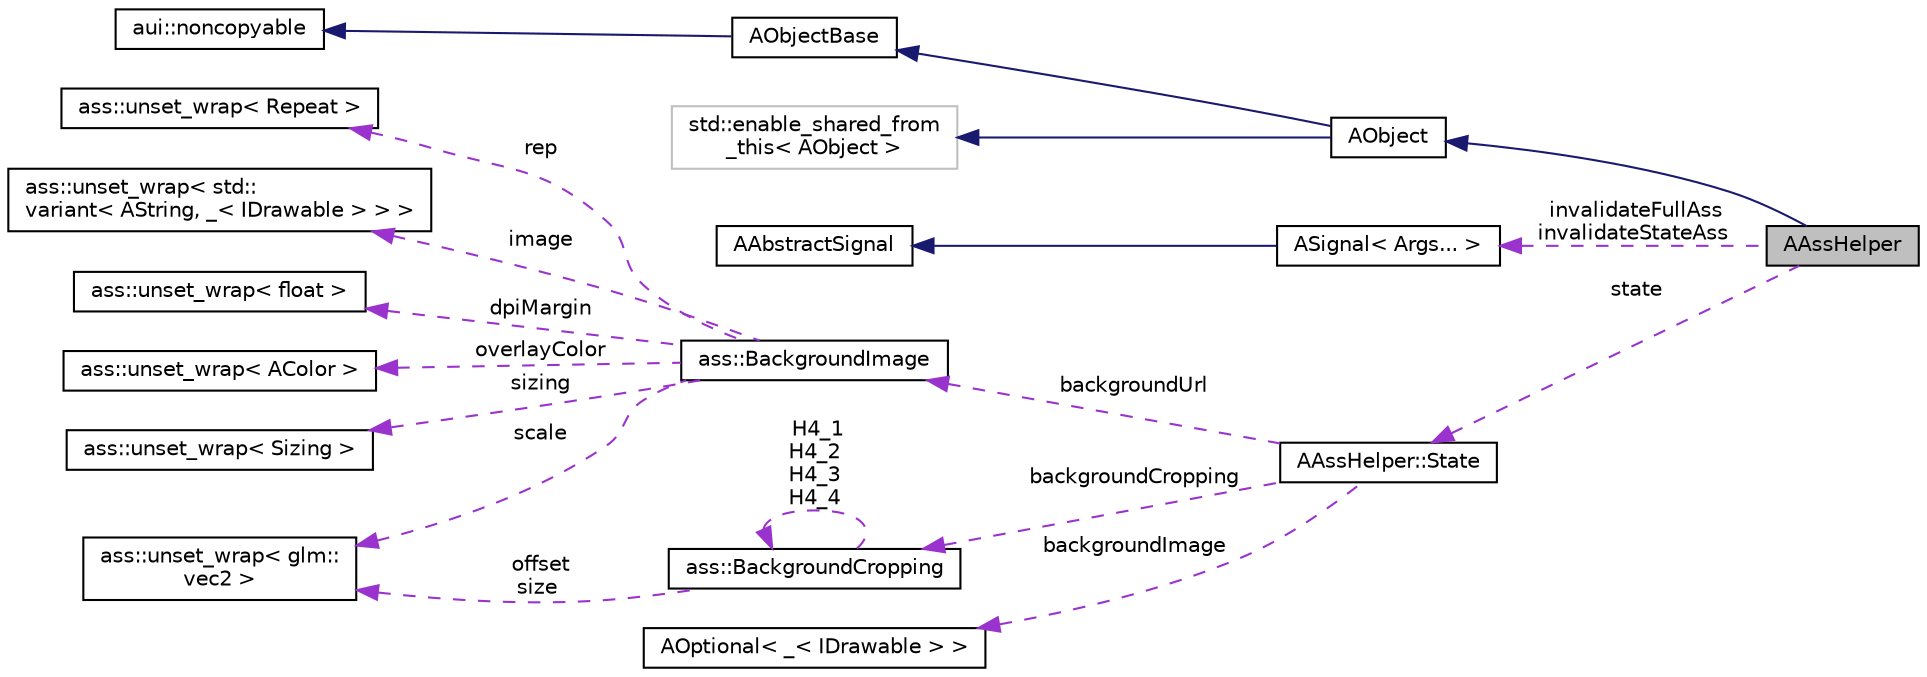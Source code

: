 digraph "AAssHelper"
{
 // LATEX_PDF_SIZE
  edge [fontname="Helvetica",fontsize="10",labelfontname="Helvetica",labelfontsize="10"];
  node [fontname="Helvetica",fontsize="10",shape=record];
  rankdir="LR";
  Node1 [label="AAssHelper",height=0.2,width=0.4,color="black", fillcolor="grey75", style="filled", fontcolor="black",tooltip="Remember, ASS is not a butt. ASS is Aui Style Sheets."];
  Node2 -> Node1 [dir="back",color="midnightblue",fontsize="10",style="solid",fontname="Helvetica"];
  Node2 [label="AObject",height=0.2,width=0.4,color="black", fillcolor="white", style="filled",URL="$classAObject.html",tooltip="A base object class."];
  Node3 -> Node2 [dir="back",color="midnightblue",fontsize="10",style="solid",fontname="Helvetica"];
  Node3 [label="AObjectBase",height=0.2,width=0.4,color="black", fillcolor="white", style="filled",URL="$classAObjectBase.html",tooltip=" "];
  Node4 -> Node3 [dir="back",color="midnightblue",fontsize="10",style="solid",fontname="Helvetica"];
  Node4 [label="aui::noncopyable",height=0.2,width=0.4,color="black", fillcolor="white", style="filled",URL="$structaui_1_1noncopyable.html",tooltip="Forbids copy of your class."];
  Node5 -> Node2 [dir="back",color="midnightblue",fontsize="10",style="solid",fontname="Helvetica"];
  Node5 [label="std::enable_shared_from\l_this\< AObject \>",height=0.2,width=0.4,color="grey75", fillcolor="white", style="filled",tooltip=" "];
  Node6 -> Node1 [dir="back",color="darkorchid3",fontsize="10",style="dashed",label=" invalidateFullAss\ninvalidateStateAss" ,fontname="Helvetica"];
  Node6 [label="ASignal\< Args... \>",height=0.2,width=0.4,color="black", fillcolor="white", style="filled",URL="$classASignal.html",tooltip=" "];
  Node7 -> Node6 [dir="back",color="midnightblue",fontsize="10",style="solid",fontname="Helvetica"];
  Node7 [label="AAbstractSignal",height=0.2,width=0.4,color="black", fillcolor="white", style="filled",URL="$classAAbstractSignal.html",tooltip="Base class for signal."];
  Node8 -> Node1 [dir="back",color="darkorchid3",fontsize="10",style="dashed",label=" state" ,fontname="Helvetica"];
  Node8 [label="AAssHelper::State",height=0.2,width=0.4,color="black", fillcolor="white", style="filled",URL="$structAAssHelper_1_1State.html",tooltip=" "];
  Node9 -> Node8 [dir="back",color="darkorchid3",fontsize="10",style="dashed",label=" backgroundUrl" ,fontname="Helvetica"];
  Node9 [label="ass::BackgroundImage",height=0.2,width=0.4,color="black", fillcolor="white", style="filled",URL="$structass_1_1BackgroundImage.html",tooltip="Represents textured (image) background."];
  Node10 -> Node9 [dir="back",color="darkorchid3",fontsize="10",style="dashed",label=" dpiMargin" ,fontname="Helvetica"];
  Node10 [label="ass::unset_wrap\< float \>",height=0.2,width=0.4,color="black", fillcolor="white", style="filled",URL="$structass_1_1unset__wrap.html",tooltip=" "];
  Node11 -> Node9 [dir="back",color="darkorchid3",fontsize="10",style="dashed",label=" overlayColor" ,fontname="Helvetica"];
  Node11 [label="ass::unset_wrap\< AColor \>",height=0.2,width=0.4,color="black", fillcolor="white", style="filled",URL="$structass_1_1unset__wrap.html",tooltip=" "];
  Node12 -> Node9 [dir="back",color="darkorchid3",fontsize="10",style="dashed",label=" scale" ,fontname="Helvetica"];
  Node12 [label="ass::unset_wrap\< glm::\lvec2 \>",height=0.2,width=0.4,color="black", fillcolor="white", style="filled",URL="$structass_1_1unset__wrap.html",tooltip=" "];
  Node13 -> Node9 [dir="back",color="darkorchid3",fontsize="10",style="dashed",label=" sizing" ,fontname="Helvetica"];
  Node13 [label="ass::unset_wrap\< Sizing \>",height=0.2,width=0.4,color="black", fillcolor="white", style="filled",URL="$structass_1_1unset__wrap.html",tooltip=" "];
  Node14 -> Node9 [dir="back",color="darkorchid3",fontsize="10",style="dashed",label=" rep" ,fontname="Helvetica"];
  Node14 [label="ass::unset_wrap\< Repeat \>",height=0.2,width=0.4,color="black", fillcolor="white", style="filled",URL="$structass_1_1unset__wrap.html",tooltip=" "];
  Node15 -> Node9 [dir="back",color="darkorchid3",fontsize="10",style="dashed",label=" image" ,fontname="Helvetica"];
  Node15 [label="ass::unset_wrap\< std::\lvariant\< AString, _\< IDrawable \> \> \>",height=0.2,width=0.4,color="black", fillcolor="white", style="filled",URL="$structass_1_1unset__wrap.html",tooltip=" "];
  Node16 -> Node8 [dir="back",color="darkorchid3",fontsize="10",style="dashed",label=" backgroundCropping" ,fontname="Helvetica"];
  Node16 [label="ass::BackgroundCropping",height=0.2,width=0.4,color="black", fillcolor="white", style="filled",URL="$structass_1_1BackgroundCropping.html",tooltip="Controls background texture cropping by exact UV coordinates. Useful for texture atlases."];
  Node12 -> Node16 [dir="back",color="darkorchid3",fontsize="10",style="dashed",label=" offset\nsize" ,fontname="Helvetica"];
  Node16 -> Node16 [dir="back",color="darkorchid3",fontsize="10",style="dashed",label=" H4_1\nH4_2\nH4_3\nH4_4" ,fontname="Helvetica"];
  Node17 -> Node8 [dir="back",color="darkorchid3",fontsize="10",style="dashed",label=" backgroundImage" ,fontname="Helvetica"];
  Node17 [label="AOptional\< _\< IDrawable \> \>",height=0.2,width=0.4,color="black", fillcolor="white", style="filled",URL="$classAOptional.html",tooltip=" "];
}
